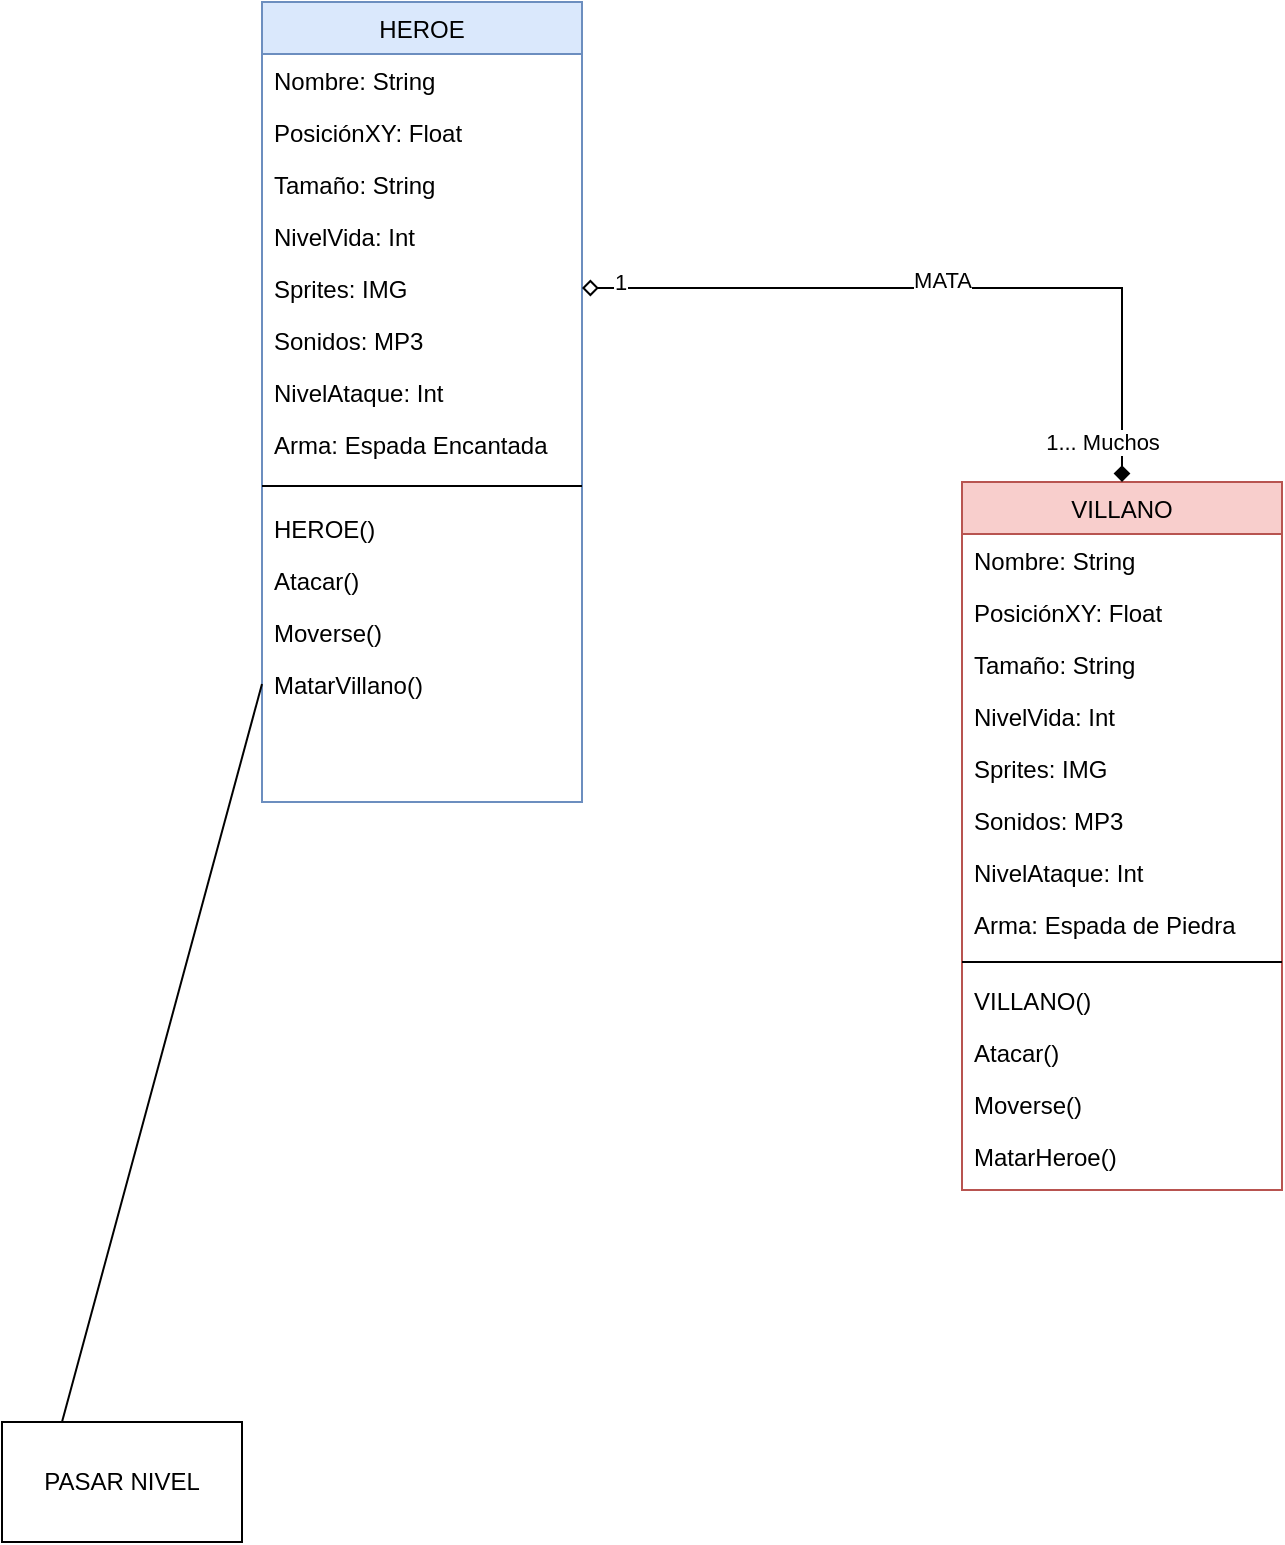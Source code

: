 <mxfile version="22.0.2" type="device">
  <diagram id="C5RBs43oDa-KdzZeNtuy" name="Page-1">
    <mxGraphModel dx="1434" dy="854" grid="1" gridSize="10" guides="1" tooltips="1" connect="1" arrows="1" fold="1" page="1" pageScale="1" pageWidth="827" pageHeight="1169" math="0" shadow="0">
      <root>
        <mxCell id="WIyWlLk6GJQsqaUBKTNV-0" />
        <mxCell id="WIyWlLk6GJQsqaUBKTNV-1" parent="WIyWlLk6GJQsqaUBKTNV-0" />
        <mxCell id="mRoryAxji0m_aGywZ3Cd-38" value="HEROE" style="swimlane;fontStyle=0;align=center;verticalAlign=top;childLayout=stackLayout;horizontal=1;startSize=26;horizontalStack=0;resizeParent=1;resizeLast=0;collapsible=1;marginBottom=0;rounded=0;shadow=0;strokeWidth=1;fillColor=#dae8fc;strokeColor=#6c8ebf;" vertex="1" parent="WIyWlLk6GJQsqaUBKTNV-1">
          <mxGeometry x="160" y="40" width="160" height="400" as="geometry">
            <mxRectangle x="550" y="140" width="160" height="26" as="alternateBounds" />
          </mxGeometry>
        </mxCell>
        <mxCell id="mRoryAxji0m_aGywZ3Cd-39" value="Nombre: String" style="text;align=left;verticalAlign=top;spacingLeft=4;spacingRight=4;overflow=hidden;rotatable=0;points=[[0,0.5],[1,0.5]];portConstraint=eastwest;" vertex="1" parent="mRoryAxji0m_aGywZ3Cd-38">
          <mxGeometry y="26" width="160" height="26" as="geometry" />
        </mxCell>
        <mxCell id="mRoryAxji0m_aGywZ3Cd-40" value="PosiciónXY: Float" style="text;align=left;verticalAlign=top;spacingLeft=4;spacingRight=4;overflow=hidden;rotatable=0;points=[[0,0.5],[1,0.5]];portConstraint=eastwest;rounded=0;shadow=0;html=0;" vertex="1" parent="mRoryAxji0m_aGywZ3Cd-38">
          <mxGeometry y="52" width="160" height="26" as="geometry" />
        </mxCell>
        <mxCell id="mRoryAxji0m_aGywZ3Cd-41" value="Tamaño: String" style="text;align=left;verticalAlign=top;spacingLeft=4;spacingRight=4;overflow=hidden;rotatable=0;points=[[0,0.5],[1,0.5]];portConstraint=eastwest;rounded=0;shadow=0;html=0;" vertex="1" parent="mRoryAxji0m_aGywZ3Cd-38">
          <mxGeometry y="78" width="160" height="26" as="geometry" />
        </mxCell>
        <mxCell id="mRoryAxji0m_aGywZ3Cd-42" value="NivelVida: Int" style="text;align=left;verticalAlign=top;spacingLeft=4;spacingRight=4;overflow=hidden;rotatable=0;points=[[0,0.5],[1,0.5]];portConstraint=eastwest;rounded=0;shadow=0;html=0;" vertex="1" parent="mRoryAxji0m_aGywZ3Cd-38">
          <mxGeometry y="104" width="160" height="26" as="geometry" />
        </mxCell>
        <mxCell id="mRoryAxji0m_aGywZ3Cd-43" value="Sprites: IMG" style="text;align=left;verticalAlign=top;spacingLeft=4;spacingRight=4;overflow=hidden;rotatable=0;points=[[0,0.5],[1,0.5]];portConstraint=eastwest;rounded=0;shadow=0;html=0;" vertex="1" parent="mRoryAxji0m_aGywZ3Cd-38">
          <mxGeometry y="130" width="160" height="26" as="geometry" />
        </mxCell>
        <mxCell id="mRoryAxji0m_aGywZ3Cd-44" value="Sonidos: MP3" style="text;align=left;verticalAlign=top;spacingLeft=4;spacingRight=4;overflow=hidden;rotatable=0;points=[[0,0.5],[1,0.5]];portConstraint=eastwest;rounded=0;shadow=0;html=0;" vertex="1" parent="mRoryAxji0m_aGywZ3Cd-38">
          <mxGeometry y="156" width="160" height="26" as="geometry" />
        </mxCell>
        <mxCell id="mRoryAxji0m_aGywZ3Cd-49" value="NivelAtaque: Int" style="text;align=left;verticalAlign=top;spacingLeft=4;spacingRight=4;overflow=hidden;rotatable=0;points=[[0,0.5],[1,0.5]];portConstraint=eastwest;rounded=0;shadow=0;html=0;" vertex="1" parent="mRoryAxji0m_aGywZ3Cd-38">
          <mxGeometry y="182" width="160" height="26" as="geometry" />
        </mxCell>
        <mxCell id="mRoryAxji0m_aGywZ3Cd-82" value="Arma: Espada Encantada" style="text;align=left;verticalAlign=top;spacingLeft=4;spacingRight=4;overflow=hidden;rotatable=0;points=[[0,0.5],[1,0.5]];portConstraint=eastwest;rounded=0;shadow=0;html=0;" vertex="1" parent="mRoryAxji0m_aGywZ3Cd-38">
          <mxGeometry y="208" width="160" height="26" as="geometry" />
        </mxCell>
        <mxCell id="mRoryAxji0m_aGywZ3Cd-45" value="" style="line;html=1;strokeWidth=1;align=left;verticalAlign=middle;spacingTop=-1;spacingLeft=3;spacingRight=3;rotatable=0;labelPosition=right;points=[];portConstraint=eastwest;" vertex="1" parent="mRoryAxji0m_aGywZ3Cd-38">
          <mxGeometry y="234" width="160" height="16" as="geometry" />
        </mxCell>
        <mxCell id="mRoryAxji0m_aGywZ3Cd-46" value="HEROE()" style="text;align=left;verticalAlign=top;spacingLeft=4;spacingRight=4;overflow=hidden;rotatable=0;points=[[0,0.5],[1,0.5]];portConstraint=eastwest;" vertex="1" parent="mRoryAxji0m_aGywZ3Cd-38">
          <mxGeometry y="250" width="160" height="26" as="geometry" />
        </mxCell>
        <mxCell id="mRoryAxji0m_aGywZ3Cd-47" value="Atacar()" style="text;align=left;verticalAlign=top;spacingLeft=4;spacingRight=4;overflow=hidden;rotatable=0;points=[[0,0.5],[1,0.5]];portConstraint=eastwest;" vertex="1" parent="mRoryAxji0m_aGywZ3Cd-38">
          <mxGeometry y="276" width="160" height="26" as="geometry" />
        </mxCell>
        <mxCell id="mRoryAxji0m_aGywZ3Cd-48" value="Moverse()" style="text;align=left;verticalAlign=top;spacingLeft=4;spacingRight=4;overflow=hidden;rotatable=0;points=[[0,0.5],[1,0.5]];portConstraint=eastwest;" vertex="1" parent="mRoryAxji0m_aGywZ3Cd-38">
          <mxGeometry y="302" width="160" height="26" as="geometry" />
        </mxCell>
        <mxCell id="mRoryAxji0m_aGywZ3Cd-77" value="MatarVillano()" style="text;align=left;verticalAlign=top;spacingLeft=4;spacingRight=4;overflow=hidden;rotatable=0;points=[[0,0.5],[1,0.5]];portConstraint=eastwest;" vertex="1" parent="mRoryAxji0m_aGywZ3Cd-38">
          <mxGeometry y="328" width="160" height="26" as="geometry" />
        </mxCell>
        <mxCell id="mRoryAxji0m_aGywZ3Cd-50" value="VILLANO" style="swimlane;fontStyle=0;align=center;verticalAlign=top;childLayout=stackLayout;horizontal=1;startSize=26;horizontalStack=0;resizeParent=1;resizeLast=0;collapsible=1;marginBottom=0;rounded=0;shadow=0;strokeWidth=1;fillColor=#f8cecc;strokeColor=#b85450;" vertex="1" parent="WIyWlLk6GJQsqaUBKTNV-1">
          <mxGeometry x="510" y="280" width="160" height="354" as="geometry">
            <mxRectangle x="550" y="140" width="160" height="26" as="alternateBounds" />
          </mxGeometry>
        </mxCell>
        <mxCell id="mRoryAxji0m_aGywZ3Cd-51" value="Nombre: String" style="text;align=left;verticalAlign=top;spacingLeft=4;spacingRight=4;overflow=hidden;rotatable=0;points=[[0,0.5],[1,0.5]];portConstraint=eastwest;" vertex="1" parent="mRoryAxji0m_aGywZ3Cd-50">
          <mxGeometry y="26" width="160" height="26" as="geometry" />
        </mxCell>
        <mxCell id="mRoryAxji0m_aGywZ3Cd-52" value="PosiciónXY: Float" style="text;align=left;verticalAlign=top;spacingLeft=4;spacingRight=4;overflow=hidden;rotatable=0;points=[[0,0.5],[1,0.5]];portConstraint=eastwest;rounded=0;shadow=0;html=0;" vertex="1" parent="mRoryAxji0m_aGywZ3Cd-50">
          <mxGeometry y="52" width="160" height="26" as="geometry" />
        </mxCell>
        <mxCell id="mRoryAxji0m_aGywZ3Cd-53" value="Tamaño: String" style="text;align=left;verticalAlign=top;spacingLeft=4;spacingRight=4;overflow=hidden;rotatable=0;points=[[0,0.5],[1,0.5]];portConstraint=eastwest;rounded=0;shadow=0;html=0;" vertex="1" parent="mRoryAxji0m_aGywZ3Cd-50">
          <mxGeometry y="78" width="160" height="26" as="geometry" />
        </mxCell>
        <mxCell id="mRoryAxji0m_aGywZ3Cd-54" value="NivelVida: Int" style="text;align=left;verticalAlign=top;spacingLeft=4;spacingRight=4;overflow=hidden;rotatable=0;points=[[0,0.5],[1,0.5]];portConstraint=eastwest;rounded=0;shadow=0;html=0;" vertex="1" parent="mRoryAxji0m_aGywZ3Cd-50">
          <mxGeometry y="104" width="160" height="26" as="geometry" />
        </mxCell>
        <mxCell id="mRoryAxji0m_aGywZ3Cd-55" value="Sprites: IMG" style="text;align=left;verticalAlign=top;spacingLeft=4;spacingRight=4;overflow=hidden;rotatable=0;points=[[0,0.5],[1,0.5]];portConstraint=eastwest;rounded=0;shadow=0;html=0;" vertex="1" parent="mRoryAxji0m_aGywZ3Cd-50">
          <mxGeometry y="130" width="160" height="26" as="geometry" />
        </mxCell>
        <mxCell id="mRoryAxji0m_aGywZ3Cd-56" value="Sonidos: MP3" style="text;align=left;verticalAlign=top;spacingLeft=4;spacingRight=4;overflow=hidden;rotatable=0;points=[[0,0.5],[1,0.5]];portConstraint=eastwest;rounded=0;shadow=0;html=0;" vertex="1" parent="mRoryAxji0m_aGywZ3Cd-50">
          <mxGeometry y="156" width="160" height="26" as="geometry" />
        </mxCell>
        <mxCell id="mRoryAxji0m_aGywZ3Cd-57" value="NivelAtaque: Int" style="text;align=left;verticalAlign=top;spacingLeft=4;spacingRight=4;overflow=hidden;rotatable=0;points=[[0,0.5],[1,0.5]];portConstraint=eastwest;rounded=0;shadow=0;html=0;" vertex="1" parent="mRoryAxji0m_aGywZ3Cd-50">
          <mxGeometry y="182" width="160" height="26" as="geometry" />
        </mxCell>
        <mxCell id="mRoryAxji0m_aGywZ3Cd-83" value="Arma: Espada de Piedra" style="text;align=left;verticalAlign=top;spacingLeft=4;spacingRight=4;overflow=hidden;rotatable=0;points=[[0,0.5],[1,0.5]];portConstraint=eastwest;rounded=0;shadow=0;html=0;" vertex="1" parent="mRoryAxji0m_aGywZ3Cd-50">
          <mxGeometry y="208" width="160" height="26" as="geometry" />
        </mxCell>
        <mxCell id="mRoryAxji0m_aGywZ3Cd-58" value="" style="line;html=1;strokeWidth=1;align=left;verticalAlign=middle;spacingTop=-1;spacingLeft=3;spacingRight=3;rotatable=0;labelPosition=right;points=[];portConstraint=eastwest;" vertex="1" parent="mRoryAxji0m_aGywZ3Cd-50">
          <mxGeometry y="234" width="160" height="12" as="geometry" />
        </mxCell>
        <mxCell id="mRoryAxji0m_aGywZ3Cd-59" value="VILLANO()" style="text;align=left;verticalAlign=top;spacingLeft=4;spacingRight=4;overflow=hidden;rotatable=0;points=[[0,0.5],[1,0.5]];portConstraint=eastwest;" vertex="1" parent="mRoryAxji0m_aGywZ3Cd-50">
          <mxGeometry y="246" width="160" height="26" as="geometry" />
        </mxCell>
        <mxCell id="mRoryAxji0m_aGywZ3Cd-60" value="Atacar()" style="text;align=left;verticalAlign=top;spacingLeft=4;spacingRight=4;overflow=hidden;rotatable=0;points=[[0,0.5],[1,0.5]];portConstraint=eastwest;" vertex="1" parent="mRoryAxji0m_aGywZ3Cd-50">
          <mxGeometry y="272" width="160" height="26" as="geometry" />
        </mxCell>
        <mxCell id="mRoryAxji0m_aGywZ3Cd-61" value="Moverse()" style="text;align=left;verticalAlign=top;spacingLeft=4;spacingRight=4;overflow=hidden;rotatable=0;points=[[0,0.5],[1,0.5]];portConstraint=eastwest;" vertex="1" parent="mRoryAxji0m_aGywZ3Cd-50">
          <mxGeometry y="298" width="160" height="26" as="geometry" />
        </mxCell>
        <mxCell id="mRoryAxji0m_aGywZ3Cd-78" value="MatarHeroe()" style="text;align=left;verticalAlign=top;spacingLeft=4;spacingRight=4;overflow=hidden;rotatable=0;points=[[0,0.5],[1,0.5]];portConstraint=eastwest;" vertex="1" parent="mRoryAxji0m_aGywZ3Cd-50">
          <mxGeometry y="324" width="160" height="26" as="geometry" />
        </mxCell>
        <mxCell id="mRoryAxji0m_aGywZ3Cd-62" style="edgeStyle=orthogonalEdgeStyle;rounded=0;orthogonalLoop=1;jettySize=auto;html=1;entryX=0.5;entryY=0;entryDx=0;entryDy=0;endArrow=diamond;endFill=1;startArrow=diamond;startFill=0;" edge="1" parent="WIyWlLk6GJQsqaUBKTNV-1" source="mRoryAxji0m_aGywZ3Cd-43" target="mRoryAxji0m_aGywZ3Cd-50">
          <mxGeometry relative="1" as="geometry" />
        </mxCell>
        <mxCell id="mRoryAxji0m_aGywZ3Cd-79" value="1" style="edgeLabel;html=1;align=center;verticalAlign=middle;resizable=0;points=[];" vertex="1" connectable="0" parent="mRoryAxji0m_aGywZ3Cd-62">
          <mxGeometry x="-0.896" y="3" relative="1" as="geometry">
            <mxPoint as="offset" />
          </mxGeometry>
        </mxCell>
        <mxCell id="mRoryAxji0m_aGywZ3Cd-80" value="1... Muchos" style="edgeLabel;html=1;align=center;verticalAlign=middle;resizable=0;points=[];" vertex="1" connectable="0" parent="mRoryAxji0m_aGywZ3Cd-62">
          <mxGeometry x="0.891" y="4" relative="1" as="geometry">
            <mxPoint x="-14" as="offset" />
          </mxGeometry>
        </mxCell>
        <mxCell id="mRoryAxji0m_aGywZ3Cd-81" value="MATA" style="edgeLabel;html=1;align=center;verticalAlign=middle;resizable=0;points=[];" vertex="1" connectable="0" parent="mRoryAxji0m_aGywZ3Cd-62">
          <mxGeometry x="-0.101" y="4" relative="1" as="geometry">
            <mxPoint x="15" as="offset" />
          </mxGeometry>
        </mxCell>
        <mxCell id="mRoryAxji0m_aGywZ3Cd-64" style="rounded=0;orthogonalLoop=1;jettySize=auto;html=1;exitX=0.25;exitY=0;exitDx=0;exitDy=0;endArrow=none;endFill=0;entryX=0;entryY=0.5;entryDx=0;entryDy=0;" edge="1" parent="WIyWlLk6GJQsqaUBKTNV-1" source="mRoryAxji0m_aGywZ3Cd-63" target="mRoryAxji0m_aGywZ3Cd-77">
          <mxGeometry relative="1" as="geometry">
            <mxPoint x="440" y="470" as="targetPoint" />
          </mxGeometry>
        </mxCell>
        <mxCell id="mRoryAxji0m_aGywZ3Cd-63" value="PASAR NIVEL" style="rounded=0;whiteSpace=wrap;html=1;" vertex="1" parent="WIyWlLk6GJQsqaUBKTNV-1">
          <mxGeometry x="30" y="750" width="120" height="60" as="geometry" />
        </mxCell>
      </root>
    </mxGraphModel>
  </diagram>
</mxfile>
